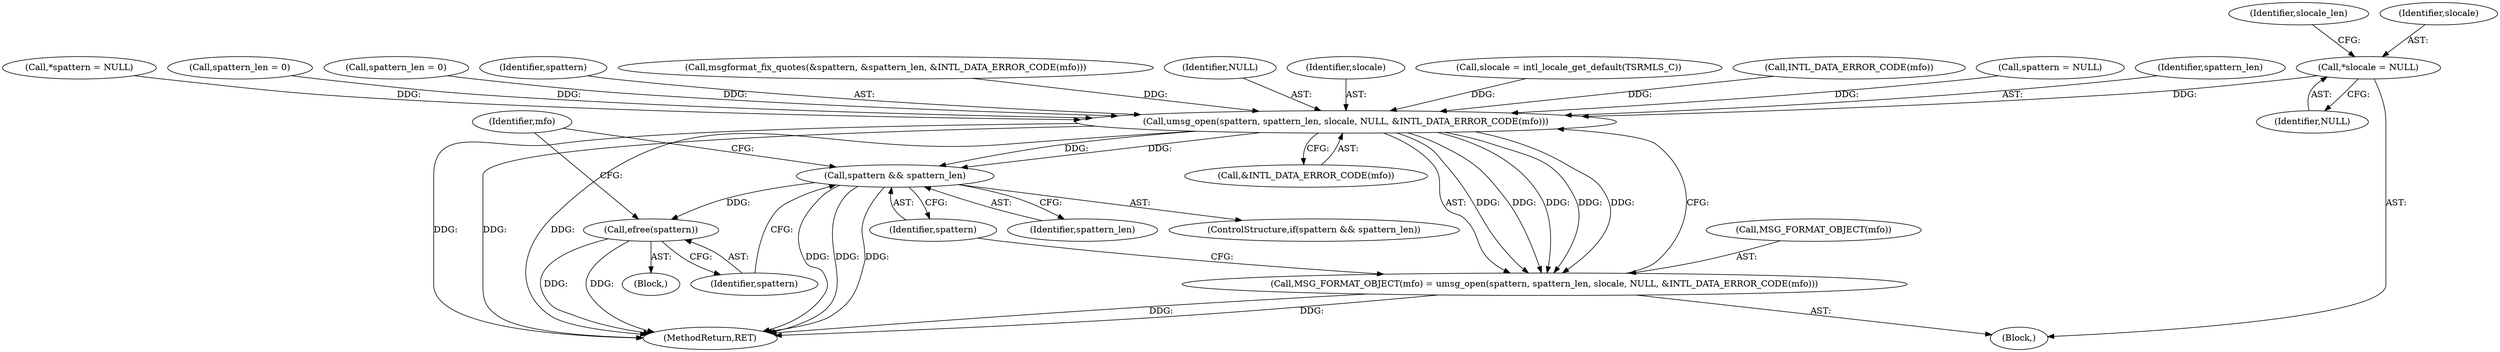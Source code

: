 digraph "0_php-src_6d55ba265637d6adf0ba7e9c9ef11187d1ec2f5b?w=1@pointer" {
"1000124" [label="(Call,*slocale = NULL)"];
"1000197" [label="(Call,umsg_open(spattern, spattern_len, slocale, NULL, &INTL_DATA_ERROR_CODE(mfo)))"];
"1000194" [label="(Call,MSG_FORMAT_OBJECT(mfo) = umsg_open(spattern, spattern_len, slocale, NULL, &INTL_DATA_ERROR_CODE(mfo)))"];
"1000206" [label="(Call,spattern && spattern_len)"];
"1000210" [label="(Call,efree(spattern))"];
"1000197" [label="(Call,umsg_open(spattern, spattern_len, slocale, NULL, &INTL_DATA_ERROR_CODE(mfo)))"];
"1000209" [label="(Block,)"];
"1000205" [label="(ControlStructure,if(spattern && spattern_len))"];
"1000211" [label="(Identifier,spattern)"];
"1000124" [label="(Call,*slocale = NULL)"];
"1000194" [label="(Call,MSG_FORMAT_OBJECT(mfo) = umsg_open(spattern, spattern_len, slocale, NULL, &INTL_DATA_ERROR_CODE(mfo)))"];
"1000166" [label="(Call,spattern_len = 0)"];
"1000129" [label="(Identifier,slocale_len)"];
"1000206" [label="(Call,spattern && spattern_len)"];
"1000126" [label="(Identifier,NULL)"];
"1000213" [label="(Identifier,mfo)"];
"1000210" [label="(Call,efree(spattern))"];
"1000198" [label="(Identifier,spattern)"];
"1000183" [label="(Call,msgformat_fix_quotes(&spattern, &spattern_len, &INTL_DATA_ERROR_CODE(mfo)))"];
"1000201" [label="(Identifier,NULL)"];
"1000125" [label="(Identifier,slocale)"];
"1000200" [label="(Identifier,slocale)"];
"1000177" [label="(Call,slocale = intl_locale_get_default(TSRMLS_C))"];
"1000202" [label="(Call,&INTL_DATA_ERROR_CODE(mfo))"];
"1000203" [label="(Call,INTL_DATA_ERROR_CODE(mfo))"];
"1000215" [label="(MethodReturn,RET)"];
"1000169" [label="(Call,spattern = NULL)"];
"1000195" [label="(Call,MSG_FORMAT_OBJECT(mfo))"];
"1000208" [label="(Identifier,spattern_len)"];
"1000105" [label="(Block,)"];
"1000199" [label="(Identifier,spattern_len)"];
"1000207" [label="(Identifier,spattern)"];
"1000108" [label="(Call,*spattern = NULL)"];
"1000112" [label="(Call,spattern_len = 0)"];
"1000124" -> "1000105"  [label="AST: "];
"1000124" -> "1000126"  [label="CFG: "];
"1000125" -> "1000124"  [label="AST: "];
"1000126" -> "1000124"  [label="AST: "];
"1000129" -> "1000124"  [label="CFG: "];
"1000124" -> "1000197"  [label="DDG: "];
"1000197" -> "1000194"  [label="AST: "];
"1000197" -> "1000202"  [label="CFG: "];
"1000198" -> "1000197"  [label="AST: "];
"1000199" -> "1000197"  [label="AST: "];
"1000200" -> "1000197"  [label="AST: "];
"1000201" -> "1000197"  [label="AST: "];
"1000202" -> "1000197"  [label="AST: "];
"1000194" -> "1000197"  [label="CFG: "];
"1000197" -> "1000215"  [label="DDG: "];
"1000197" -> "1000215"  [label="DDG: "];
"1000197" -> "1000215"  [label="DDG: "];
"1000197" -> "1000194"  [label="DDG: "];
"1000197" -> "1000194"  [label="DDG: "];
"1000197" -> "1000194"  [label="DDG: "];
"1000197" -> "1000194"  [label="DDG: "];
"1000197" -> "1000194"  [label="DDG: "];
"1000169" -> "1000197"  [label="DDG: "];
"1000108" -> "1000197"  [label="DDG: "];
"1000166" -> "1000197"  [label="DDG: "];
"1000112" -> "1000197"  [label="DDG: "];
"1000177" -> "1000197"  [label="DDG: "];
"1000183" -> "1000197"  [label="DDG: "];
"1000203" -> "1000197"  [label="DDG: "];
"1000197" -> "1000206"  [label="DDG: "];
"1000197" -> "1000206"  [label="DDG: "];
"1000194" -> "1000105"  [label="AST: "];
"1000195" -> "1000194"  [label="AST: "];
"1000207" -> "1000194"  [label="CFG: "];
"1000194" -> "1000215"  [label="DDG: "];
"1000194" -> "1000215"  [label="DDG: "];
"1000206" -> "1000205"  [label="AST: "];
"1000206" -> "1000207"  [label="CFG: "];
"1000206" -> "1000208"  [label="CFG: "];
"1000207" -> "1000206"  [label="AST: "];
"1000208" -> "1000206"  [label="AST: "];
"1000211" -> "1000206"  [label="CFG: "];
"1000213" -> "1000206"  [label="CFG: "];
"1000206" -> "1000215"  [label="DDG: "];
"1000206" -> "1000215"  [label="DDG: "];
"1000206" -> "1000215"  [label="DDG: "];
"1000206" -> "1000210"  [label="DDG: "];
"1000210" -> "1000209"  [label="AST: "];
"1000210" -> "1000211"  [label="CFG: "];
"1000211" -> "1000210"  [label="AST: "];
"1000213" -> "1000210"  [label="CFG: "];
"1000210" -> "1000215"  [label="DDG: "];
"1000210" -> "1000215"  [label="DDG: "];
}
